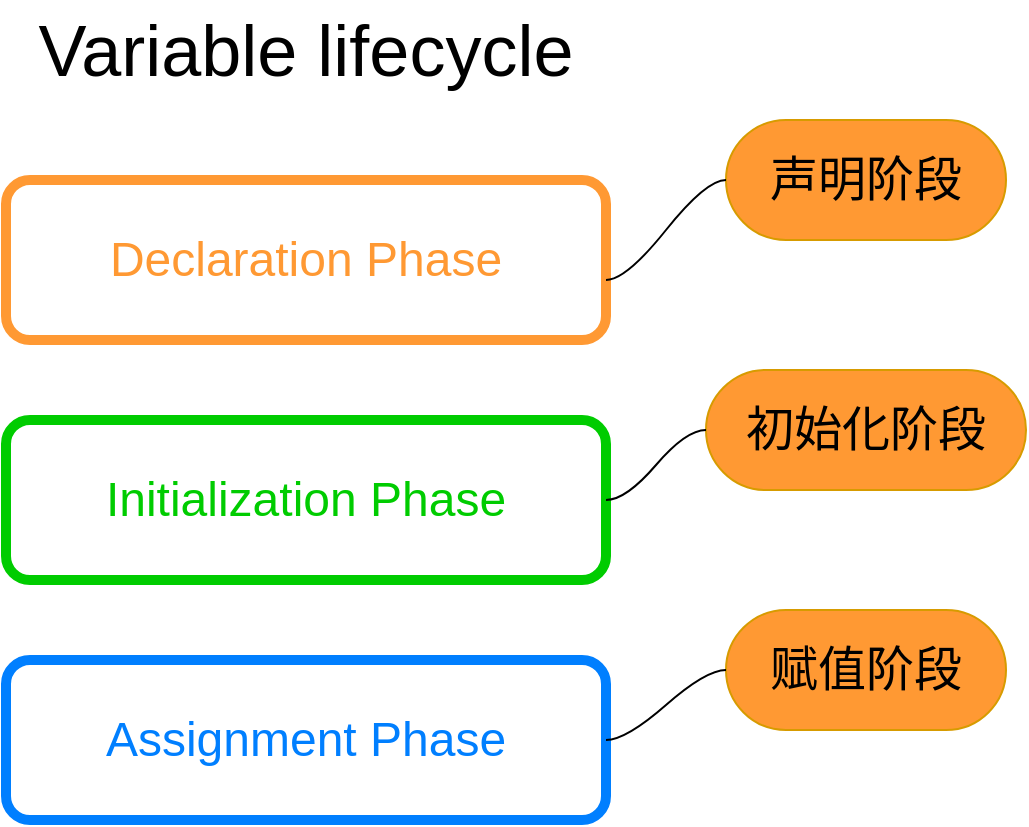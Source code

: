 <mxfile version="13.0.9" type="device" pages="5"><diagram id="nHK__6kIETEqpyNOXMgD" name="lifecycle"><mxGraphModel dx="946" dy="661" grid="1" gridSize="10" guides="1" tooltips="1" connect="1" arrows="1" fold="1" page="1" pageScale="1" pageWidth="827" pageHeight="1169" math="0" shadow="0"><root><mxCell id="0"/><mxCell id="1" parent="0"/><mxCell id="-QI71FsrUNevj5qXHAwb-1" value="&lt;font style=&quot;font-size: 24px&quot; color=&quot;#ff9933&quot;&gt;Declaration Phase&lt;/font&gt;" style="rounded=1;whiteSpace=wrap;html=1;strokeWidth=5;strokeColor=#FF9933;" parent="1" vertex="1"><mxGeometry x="230" y="190" width="300" height="80" as="geometry"/></mxCell><mxCell id="-QI71FsrUNevj5qXHAwb-3" value="&lt;font style=&quot;font-size: 36px&quot;&gt;Variable lifecycle&lt;/font&gt;" style="text;html=1;strokeColor=none;fillColor=none;align=center;verticalAlign=middle;whiteSpace=wrap;rounded=0;" parent="1" vertex="1"><mxGeometry x="230" y="100" width="300" height="50" as="geometry"/></mxCell><mxCell id="-QI71FsrUNevj5qXHAwb-4" value="&lt;font color=&quot;#00cc00&quot; style=&quot;font-size: 24px&quot;&gt;Initialization Phase&lt;/font&gt;" style="rounded=1;whiteSpace=wrap;html=1;strokeWidth=5;strokeColor=#00CC00;" parent="1" vertex="1"><mxGeometry x="230" y="310" width="300" height="80" as="geometry"/></mxCell><mxCell id="-QI71FsrUNevj5qXHAwb-5" value="&lt;font color=&quot;#007fff&quot; style=&quot;font-size: 24px&quot;&gt;Assignment Phase&lt;/font&gt;" style="rounded=1;whiteSpace=wrap;html=1;strokeWidth=5;strokeColor=#007FFF;" parent="1" vertex="1"><mxGeometry x="230" y="430" width="300" height="80" as="geometry"/></mxCell><mxCell id="-QI71FsrUNevj5qXHAwb-6" value="&lt;font style=&quot;font-size: 24px&quot;&gt;声明阶段&lt;/font&gt;" style="whiteSpace=wrap;html=1;rounded=1;arcSize=50;align=center;verticalAlign=middle;strokeWidth=1;autosize=1;spacing=4;treeFolding=1;treeMoving=1;newEdgeStyle={&quot;edgeStyle&quot;:&quot;entityRelationEdgeStyle&quot;,&quot;startArrow&quot;:&quot;none&quot;,&quot;endArrow&quot;:&quot;none&quot;,&quot;segment&quot;:10,&quot;curved&quot;:1};fillColor=#FF9933;strokeColor=#d79b00;" parent="1" vertex="1"><mxGeometry x="590" y="160" width="140" height="60" as="geometry"/></mxCell><mxCell id="-QI71FsrUNevj5qXHAwb-7" value="" style="edgeStyle=entityRelationEdgeStyle;startArrow=none;endArrow=none;segment=10;curved=1;" parent="1" target="-QI71FsrUNevj5qXHAwb-6" edge="1"><mxGeometry relative="1" as="geometry"><mxPoint x="530" y="240" as="sourcePoint"/></mxGeometry></mxCell><mxCell id="-QI71FsrUNevj5qXHAwb-8" value="&lt;font style=&quot;font-size: 24px&quot;&gt;初始化阶段&lt;/font&gt;" style="whiteSpace=wrap;html=1;rounded=1;arcSize=50;align=center;verticalAlign=middle;strokeWidth=1;autosize=1;spacing=4;treeFolding=1;treeMoving=1;newEdgeStyle={&quot;edgeStyle&quot;:&quot;entityRelationEdgeStyle&quot;,&quot;startArrow&quot;:&quot;none&quot;,&quot;endArrow&quot;:&quot;none&quot;,&quot;segment&quot;:10,&quot;curved&quot;:1};fillColor=#FF9933;strokeColor=#d79b00;" parent="1" vertex="1"><mxGeometry x="580" y="285" width="160" height="60" as="geometry"/></mxCell><mxCell id="-QI71FsrUNevj5qXHAwb-9" value="" style="edgeStyle=entityRelationEdgeStyle;startArrow=none;endArrow=none;segment=10;curved=1;" parent="1" target="-QI71FsrUNevj5qXHAwb-8" edge="1"><mxGeometry relative="1" as="geometry"><mxPoint x="530" y="350" as="sourcePoint"/></mxGeometry></mxCell><mxCell id="-QI71FsrUNevj5qXHAwb-10" value="&lt;font style=&quot;font-size: 24px&quot;&gt;赋值阶段&lt;/font&gt;" style="whiteSpace=wrap;html=1;rounded=1;arcSize=50;align=center;verticalAlign=middle;strokeWidth=1;autosize=1;spacing=4;treeFolding=1;treeMoving=1;newEdgeStyle={&quot;edgeStyle&quot;:&quot;entityRelationEdgeStyle&quot;,&quot;startArrow&quot;:&quot;none&quot;,&quot;endArrow&quot;:&quot;none&quot;,&quot;segment&quot;:10,&quot;curved&quot;:1};fillColor=#FF9933;strokeColor=#d79b00;" parent="1" vertex="1"><mxGeometry x="590" y="405" width="140" height="60" as="geometry"/></mxCell><mxCell id="-QI71FsrUNevj5qXHAwb-11" value="" style="edgeStyle=entityRelationEdgeStyle;startArrow=none;endArrow=none;segment=10;curved=1;" parent="1" target="-QI71FsrUNevj5qXHAwb-10" edge="1"><mxGeometry relative="1" as="geometry"><mxPoint x="530" y="470" as="sourcePoint"/></mxGeometry></mxCell></root></mxGraphModel></diagram><diagram id="SVnnnwx2WCVbSaRiM_x3" name="var"><mxGraphModel dx="946" dy="710" grid="1" gridSize="10" guides="1" tooltips="1" connect="1" arrows="1" fold="1" page="1" pageScale="1" pageWidth="827" pageHeight="1169" math="0" shadow="0"><root><mxCell id="EX-eznVJi6atqDzBPIXS-0"/><mxCell id="EX-eznVJi6atqDzBPIXS-1" parent="EX-eznVJi6atqDzBPIXS-0"/><mxCell id="EX-eznVJi6atqDzBPIXS-2" value="" style="rounded=1;whiteSpace=wrap;html=1;strokeWidth=5;strokeColor=#FF9933;" vertex="1" parent="EX-eznVJi6atqDzBPIXS-1"><mxGeometry x="430" y="120" width="300" height="80" as="geometry"/></mxCell><mxCell id="EX-eznVJi6atqDzBPIXS-3" value="&lt;font style=&quot;font-size: 36px&quot;&gt;&lt;font color=&quot;#99004d&quot;&gt;var&lt;/font&gt; variable lifecycle&lt;/font&gt;" style="text;html=1;strokeColor=none;fillColor=none;align=center;verticalAlign=middle;whiteSpace=wrap;rounded=0;" vertex="1" parent="EX-eznVJi6atqDzBPIXS-1"><mxGeometry x="160" y="40" width="560" height="40" as="geometry"/></mxCell><mxCell id="EX-eznVJi6atqDzBPIXS-4" value="&lt;span style=&quot;color: rgb(255 , 153 , 51) ; font-size: 24px&quot;&gt;Declaration Phase&lt;/span&gt;&lt;font color=&quot;#00cc00&quot; style=&quot;font-size: 24px&quot;&gt;&lt;br&gt;Initialization Phase&lt;/font&gt;" style="rounded=1;whiteSpace=wrap;html=1;strokeWidth=5;strokeColor=#00CC00;" vertex="1" parent="EX-eznVJi6atqDzBPIXS-1"><mxGeometry x="440" y="130" width="300" height="80" as="geometry"/></mxCell><mxCell id="EX-eznVJi6atqDzBPIXS-5" value="&lt;font color=&quot;#007fff&quot; style=&quot;font-size: 24px&quot;&gt;Assignment Phase&lt;/font&gt;" style="rounded=1;whiteSpace=wrap;html=1;strokeWidth=5;strokeColor=#007FFF;" vertex="1" parent="EX-eznVJi6atqDzBPIXS-1"><mxGeometry x="440" y="340" width="300" height="80" as="geometry"/></mxCell><mxCell id="EX-eznVJi6atqDzBPIXS-6" value="&lt;font style=&quot;font-size: 24px&quot;&gt;声明阶段&lt;/font&gt;" style="whiteSpace=wrap;html=1;rounded=1;arcSize=50;align=center;verticalAlign=middle;strokeWidth=1;autosize=1;spacing=4;treeFolding=1;treeMoving=1;newEdgeStyle={&quot;edgeStyle&quot;:&quot;entityRelationEdgeStyle&quot;,&quot;startArrow&quot;:&quot;none&quot;,&quot;endArrow&quot;:&quot;none&quot;,&quot;segment&quot;:10,&quot;curved&quot;:1};fillColor=#FF9933;strokeColor=#d79b00;" vertex="1" parent="EX-eznVJi6atqDzBPIXS-1"><mxGeometry x="820" y="90" width="140" height="60" as="geometry"/></mxCell><mxCell id="EX-eznVJi6atqDzBPIXS-7" value="" style="edgeStyle=entityRelationEdgeStyle;startArrow=none;endArrow=none;segment=10;curved=1;" edge="1" parent="EX-eznVJi6atqDzBPIXS-1" target="EX-eznVJi6atqDzBPIXS-6"><mxGeometry relative="1" as="geometry"><mxPoint x="740" y="170" as="sourcePoint"/></mxGeometry></mxCell><mxCell id="EX-eznVJi6atqDzBPIXS-8" value="&lt;font style=&quot;font-size: 24px&quot;&gt;初始化阶段&lt;/font&gt;" style="whiteSpace=wrap;html=1;rounded=1;arcSize=50;align=center;verticalAlign=middle;strokeWidth=1;autosize=1;spacing=4;treeFolding=1;treeMoving=1;newEdgeStyle={&quot;edgeStyle&quot;:&quot;entityRelationEdgeStyle&quot;,&quot;startArrow&quot;:&quot;none&quot;,&quot;endArrow&quot;:&quot;none&quot;,&quot;segment&quot;:10,&quot;curved&quot;:1};fillColor=#FF9933;strokeColor=#d79b00;" vertex="1" parent="EX-eznVJi6atqDzBPIXS-1"><mxGeometry x="800" y="180" width="160" height="60" as="geometry"/></mxCell><mxCell id="EX-eznVJi6atqDzBPIXS-9" value="" style="edgeStyle=entityRelationEdgeStyle;startArrow=none;endArrow=none;segment=10;curved=1;" edge="1" parent="EX-eznVJi6atqDzBPIXS-1" target="EX-eznVJi6atqDzBPIXS-8"><mxGeometry relative="1" as="geometry"><mxPoint x="740" y="170" as="sourcePoint"/></mxGeometry></mxCell><mxCell id="EX-eznVJi6atqDzBPIXS-10" value="&lt;font style=&quot;font-size: 24px&quot;&gt;赋值阶段&lt;/font&gt;" style="whiteSpace=wrap;html=1;rounded=1;arcSize=50;align=center;verticalAlign=middle;strokeWidth=1;autosize=1;spacing=4;treeFolding=1;treeMoving=1;newEdgeStyle={&quot;edgeStyle&quot;:&quot;entityRelationEdgeStyle&quot;,&quot;startArrow&quot;:&quot;none&quot;,&quot;endArrow&quot;:&quot;none&quot;,&quot;segment&quot;:10,&quot;curved&quot;:1};fillColor=#FF9933;strokeColor=#d79b00;" vertex="1" parent="EX-eznVJi6atqDzBPIXS-1"><mxGeometry x="820" y="395" width="140" height="60" as="geometry"/></mxCell><mxCell id="EX-eznVJi6atqDzBPIXS-11" value="" style="edgeStyle=entityRelationEdgeStyle;startArrow=none;endArrow=none;segment=10;curved=1;" edge="1" parent="EX-eznVJi6atqDzBPIXS-1" target="EX-eznVJi6atqDzBPIXS-10"><mxGeometry relative="1" as="geometry"><mxPoint x="740" y="380" as="sourcePoint"/></mxGeometry></mxCell><mxCell id="EX-eznVJi6atqDzBPIXS-12" value="" style="whiteSpace=wrap;html=1;aspect=fixed;" vertex="1" parent="EX-eznVJi6atqDzBPIXS-1"><mxGeometry x="120" y="90" width="20" height="20" as="geometry"/></mxCell><mxCell id="EX-eznVJi6atqDzBPIXS-13" value="" style="whiteSpace=wrap;html=1;aspect=fixed;" vertex="1" parent="EX-eznVJi6atqDzBPIXS-1"><mxGeometry x="720" y="90" width="20" height="20" as="geometry"/></mxCell><mxCell id="EX-eznVJi6atqDzBPIXS-15" value="" style="line;strokeWidth=2;html=1;" vertex="1" parent="EX-eznVJi6atqDzBPIXS-1"><mxGeometry x="140" y="95" width="580" height="10" as="geometry"/></mxCell><mxCell id="EX-eznVJi6atqDzBPIXS-16" value="" style="whiteSpace=wrap;html=1;aspect=fixed;" vertex="1" parent="EX-eznVJi6atqDzBPIXS-1"><mxGeometry x="120" y="220" width="20" height="20" as="geometry"/></mxCell><mxCell id="EX-eznVJi6atqDzBPIXS-17" value="" style="whiteSpace=wrap;html=1;aspect=fixed;" vertex="1" parent="EX-eznVJi6atqDzBPIXS-1"><mxGeometry x="720" y="220" width="20" height="20" as="geometry"/></mxCell><mxCell id="EX-eznVJi6atqDzBPIXS-18" value="" style="line;strokeWidth=2;html=1;" vertex="1" parent="EX-eznVJi6atqDzBPIXS-1"><mxGeometry x="140" y="225" width="580" height="10" as="geometry"/></mxCell><mxCell id="EX-eznVJi6atqDzBPIXS-19" value="" style="whiteSpace=wrap;html=1;aspect=fixed;" vertex="1" parent="EX-eznVJi6atqDzBPIXS-1"><mxGeometry x="120" y="315" width="20" height="18" as="geometry"/></mxCell><mxCell id="EX-eznVJi6atqDzBPIXS-20" value="" style="whiteSpace=wrap;html=1;aspect=fixed;" vertex="1" parent="EX-eznVJi6atqDzBPIXS-1"><mxGeometry x="720" y="315" width="20" height="18" as="geometry"/></mxCell><mxCell id="EX-eznVJi6atqDzBPIXS-21" value="" style="line;strokeWidth=2;html=1;" vertex="1" parent="EX-eznVJi6atqDzBPIXS-1"><mxGeometry x="140" y="320" width="580" height="8" as="geometry"/></mxCell><mxCell id="EX-eznVJi6atqDzBPIXS-22" value="" style="whiteSpace=wrap;html=1;aspect=fixed;" vertex="1" parent="EX-eznVJi6atqDzBPIXS-1"><mxGeometry x="120" y="440" width="20" height="20" as="geometry"/></mxCell><mxCell id="EX-eznVJi6atqDzBPIXS-23" value="" style="whiteSpace=wrap;html=1;aspect=fixed;" vertex="1" parent="EX-eznVJi6atqDzBPIXS-1"><mxGeometry x="720" y="440" width="20" height="20" as="geometry"/></mxCell><mxCell id="EX-eznVJi6atqDzBPIXS-24" value="" style="line;strokeWidth=2;html=1;" vertex="1" parent="EX-eznVJi6atqDzBPIXS-1"><mxGeometry x="140" y="445" width="580" height="10" as="geometry"/></mxCell><mxCell id="EX-eznVJi6atqDzBPIXS-25" value="" style="whiteSpace=wrap;html=1;aspect=fixed;" vertex="1" parent="EX-eznVJi6atqDzBPIXS-1"><mxGeometry x="120" y="550" width="20" height="20" as="geometry"/></mxCell><mxCell id="EX-eznVJi6atqDzBPIXS-26" value="" style="whiteSpace=wrap;html=1;aspect=fixed;" vertex="1" parent="EX-eznVJi6atqDzBPIXS-1"><mxGeometry x="720" y="550" width="20" height="20" as="geometry"/></mxCell><mxCell id="EX-eznVJi6atqDzBPIXS-27" value="" style="line;strokeWidth=2;html=1;" vertex="1" parent="EX-eznVJi6atqDzBPIXS-1"><mxGeometry x="140" y="555" width="580" height="10" as="geometry"/></mxCell><mxCell id="EX-eznVJi6atqDzBPIXS-30" value="&lt;span style=&quot;font-size: 24px&quot;&gt;&lt;font color=&quot;#ffffff&quot;&gt;Initialized State&lt;/font&gt;&lt;/span&gt;" style="shape=step;perimeter=stepPerimeter;whiteSpace=wrap;html=1;fixedSize=1;fillColor=#00CC00;strokeColor=#00CC00;" vertex="1" parent="EX-eznVJi6atqDzBPIXS-1"><mxGeometry x="450" y="250" width="260" height="50" as="geometry"/></mxCell><mxCell id="EX-eznVJi6atqDzBPIXS-31" value="&lt;span style=&quot;font-size: 24px&quot;&gt;&lt;font color=&quot;#ffffff&quot;&gt;Assigned State&lt;/font&gt;&lt;/span&gt;" style="shape=step;perimeter=stepPerimeter;whiteSpace=wrap;html=1;fixedSize=1;fillColor=#007FFF;strokeColor=#007FFF;" vertex="1" parent="EX-eznVJi6atqDzBPIXS-1"><mxGeometry x="450" y="480" width="260" height="50" as="geometry"/></mxCell><mxCell id="EX-eznVJi6atqDzBPIXS-33" value="&lt;font style=&quot;font-size: 24px&quot;&gt;赋值状态&lt;br&gt;&lt;/font&gt;" style="whiteSpace=wrap;html=1;rounded=1;arcSize=50;align=center;verticalAlign=middle;strokeWidth=1;autosize=1;spacing=4;treeFolding=1;treeMoving=1;newEdgeStyle={&quot;edgeStyle&quot;:&quot;entityRelationEdgeStyle&quot;,&quot;startArrow&quot;:&quot;none&quot;,&quot;endArrow&quot;:&quot;none&quot;,&quot;segment&quot;:10,&quot;curved&quot;:1};fillColor=#dae8fc;strokeColor=#6c8ebf;" vertex="1" parent="EX-eznVJi6atqDzBPIXS-1"><mxGeometry x="820" y="540" width="140" height="60" as="geometry"/></mxCell><mxCell id="EX-eznVJi6atqDzBPIXS-34" value="" style="edgeStyle=entityRelationEdgeStyle;startArrow=none;endArrow=none;segment=10;curved=1;exitX=1;exitY=0.5;exitDx=0;exitDy=0;" edge="1" parent="EX-eznVJi6atqDzBPIXS-1" target="EX-eznVJi6atqDzBPIXS-33" source="EX-eznVJi6atqDzBPIXS-31"><mxGeometry relative="1" as="geometry"><mxPoint x="710" y="510" as="sourcePoint"/></mxGeometry></mxCell><mxCell id="EX-eznVJi6atqDzBPIXS-35" value="&lt;font style=&quot;font-size: 24px&quot;&gt;初始化状态&lt;/font&gt;" style="whiteSpace=wrap;html=1;rounded=1;arcSize=50;align=center;verticalAlign=middle;strokeWidth=1;autosize=1;spacing=4;treeFolding=1;treeMoving=1;newEdgeStyle={&quot;edgeStyle&quot;:&quot;entityRelationEdgeStyle&quot;,&quot;startArrow&quot;:&quot;none&quot;,&quot;endArrow&quot;:&quot;none&quot;,&quot;segment&quot;:10,&quot;curved&quot;:1};fillColor=#dae8fc;strokeColor=#6c8ebf;" vertex="1" parent="EX-eznVJi6atqDzBPIXS-1"><mxGeometry x="810" y="310" width="160" height="60" as="geometry"/></mxCell><mxCell id="EX-eznVJi6atqDzBPIXS-36" value="" style="edgeStyle=entityRelationEdgeStyle;startArrow=none;endArrow=none;segment=10;curved=1;exitX=1;exitY=0.5;exitDx=0;exitDy=0;" edge="1" parent="EX-eznVJi6atqDzBPIXS-1" target="EX-eznVJi6atqDzBPIXS-35" source="EX-eznVJi6atqDzBPIXS-30"><mxGeometry relative="1" as="geometry"><mxPoint x="720" y="270" as="sourcePoint"/></mxGeometry></mxCell><mxCell id="EX-eznVJi6atqDzBPIXS-37" value="&lt;font style=&quot;font-size: 16px&quot;&gt;variable === &lt;font color=&quot;#cc6600&quot;&gt;undefined&lt;/font&gt;&lt;/font&gt;" style="text;html=1;strokeColor=none;fillColor=none;align=left;verticalAlign=middle;whiteSpace=wrap;rounded=0;" vertex="1" parent="EX-eznVJi6atqDzBPIXS-1"><mxGeometry x="140" y="257.5" width="180" height="35" as="geometry"/></mxCell><mxCell id="EX-eznVJi6atqDzBPIXS-38" value="&lt;font style=&quot;font-size: 16px&quot;&gt;variable = &lt;font color=&quot;#007fff&quot;&gt;value&lt;/font&gt;&lt;/font&gt;" style="text;html=1;strokeColor=none;fillColor=none;align=left;verticalAlign=middle;whiteSpace=wrap;rounded=0;" vertex="1" parent="EX-eznVJi6atqDzBPIXS-1"><mxGeometry x="140" y="362.5" width="180" height="35" as="geometry"/></mxCell><mxCell id="EX-eznVJi6atqDzBPIXS-39" value="&lt;font style=&quot;font-size: 16px&quot;&gt;variable === &lt;font color=&quot;#007fff&quot;&gt;value&lt;/font&gt;&lt;/font&gt;" style="text;html=1;strokeColor=none;fillColor=none;align=left;verticalAlign=middle;whiteSpace=wrap;rounded=0;" vertex="1" parent="EX-eznVJi6atqDzBPIXS-1"><mxGeometry x="140" y="487.5" width="180" height="35" as="geometry"/></mxCell><mxCell id="Z6fioATjrN_odl1HSLe3-0" value="&lt;font style=&quot;font-size: 16px&quot;&gt;&lt;font color=&quot;#99004d&quot;&gt;var&lt;/font&gt; variable&lt;/font&gt;" style="text;html=1;strokeColor=none;fillColor=none;align=left;verticalAlign=middle;whiteSpace=wrap;rounded=0;" vertex="1" parent="EX-eznVJi6atqDzBPIXS-1"><mxGeometry x="130" y="145" width="180" height="35" as="geometry"/></mxCell></root></mxGraphModel></diagram><diagram name="let" id="SP5pJdHXGb7BEKQjMaTm"><mxGraphModel dx="946" dy="710" grid="1" gridSize="10" guides="1" tooltips="1" connect="1" arrows="1" fold="1" page="1" pageScale="1" pageWidth="827" pageHeight="1169" math="0" shadow="0"><root><mxCell id="lSCIW_yBGoPHdRjJXXSN-0"/><mxCell id="lSCIW_yBGoPHdRjJXXSN-1" parent="lSCIW_yBGoPHdRjJXXSN-0"/><mxCell id="lSCIW_yBGoPHdRjJXXSN-2" value="&lt;span style=&quot;color: rgb(255 , 153 , 51) ; font-size: 24px&quot;&gt;Declaration Phase&lt;/span&gt;" style="rounded=1;whiteSpace=wrap;html=1;strokeWidth=5;strokeColor=#FF9933;" vertex="1" parent="lSCIW_yBGoPHdRjJXXSN-1"><mxGeometry x="430" y="120" width="300" height="80" as="geometry"/></mxCell><mxCell id="lSCIW_yBGoPHdRjJXXSN-3" value="&lt;font style=&quot;font-size: 36px&quot;&gt;&lt;font color=&quot;#99004d&quot;&gt;let&lt;/font&gt;&amp;nbsp;variable lifecycle&lt;/font&gt;" style="text;html=1;strokeColor=none;fillColor=none;align=center;verticalAlign=middle;whiteSpace=wrap;rounded=0;" vertex="1" parent="lSCIW_yBGoPHdRjJXXSN-1"><mxGeometry x="160" y="40" width="560" height="40" as="geometry"/></mxCell><mxCell id="lSCIW_yBGoPHdRjJXXSN-4" value="&lt;font color=&quot;#00cc00&quot; style=&quot;font-size: 24px&quot;&gt;Initialization Phase&lt;/font&gt;" style="rounded=1;whiteSpace=wrap;html=1;strokeWidth=5;strokeColor=#00CC00;" vertex="1" parent="lSCIW_yBGoPHdRjJXXSN-1"><mxGeometry x="430" y="357" width="300" height="80" as="geometry"/></mxCell><mxCell id="lSCIW_yBGoPHdRjJXXSN-5" value="&lt;font color=&quot;#007fff&quot; style=&quot;font-size: 24px&quot;&gt;Assignment Phase&lt;/font&gt;" style="rounded=1;whiteSpace=wrap;html=1;strokeWidth=5;strokeColor=#007FFF;" vertex="1" parent="lSCIW_yBGoPHdRjJXXSN-1"><mxGeometry x="440" y="567" width="300" height="80" as="geometry"/></mxCell><mxCell id="lSCIW_yBGoPHdRjJXXSN-6" value="&lt;font style=&quot;font-size: 24px&quot;&gt;声明阶段&lt;/font&gt;" style="whiteSpace=wrap;html=1;rounded=1;arcSize=50;align=center;verticalAlign=middle;strokeWidth=1;autosize=1;spacing=4;treeFolding=1;treeMoving=1;newEdgeStyle={&quot;edgeStyle&quot;:&quot;entityRelationEdgeStyle&quot;,&quot;startArrow&quot;:&quot;none&quot;,&quot;endArrow&quot;:&quot;none&quot;,&quot;segment&quot;:10,&quot;curved&quot;:1};fillColor=#FF9933;strokeColor=#d79b00;" vertex="1" parent="lSCIW_yBGoPHdRjJXXSN-1"><mxGeometry x="820" y="90" width="140" height="60" as="geometry"/></mxCell><mxCell id="lSCIW_yBGoPHdRjJXXSN-7" value="" style="edgeStyle=entityRelationEdgeStyle;startArrow=none;endArrow=none;segment=10;curved=1;exitX=1;exitY=0.5;exitDx=0;exitDy=0;" edge="1" parent="lSCIW_yBGoPHdRjJXXSN-1" target="lSCIW_yBGoPHdRjJXXSN-6" source="lSCIW_yBGoPHdRjJXXSN-2"><mxGeometry relative="1" as="geometry"><mxPoint x="740" y="160" as="sourcePoint"/></mxGeometry></mxCell><mxCell id="lSCIW_yBGoPHdRjJXXSN-8" value="&lt;font style=&quot;font-size: 24px&quot;&gt;初始化阶段&lt;/font&gt;" style="whiteSpace=wrap;html=1;rounded=1;arcSize=50;align=center;verticalAlign=middle;strokeWidth=1;autosize=1;spacing=4;treeFolding=1;treeMoving=1;newEdgeStyle={&quot;edgeStyle&quot;:&quot;entityRelationEdgeStyle&quot;,&quot;startArrow&quot;:&quot;none&quot;,&quot;endArrow&quot;:&quot;none&quot;,&quot;segment&quot;:10,&quot;curved&quot;:1};fillColor=#FF9933;strokeColor=#d79b00;" vertex="1" parent="lSCIW_yBGoPHdRjJXXSN-1"><mxGeometry x="820" y="392" width="160" height="60" as="geometry"/></mxCell><mxCell id="lSCIW_yBGoPHdRjJXXSN-9" value="" style="edgeStyle=entityRelationEdgeStyle;startArrow=none;endArrow=none;segment=10;curved=1;exitX=1;exitY=0.5;exitDx=0;exitDy=0;" edge="1" parent="lSCIW_yBGoPHdRjJXXSN-1" target="lSCIW_yBGoPHdRjJXXSN-8" source="lSCIW_yBGoPHdRjJXXSN-4"><mxGeometry relative="1" as="geometry"><mxPoint x="740" y="397" as="sourcePoint"/></mxGeometry></mxCell><mxCell id="lSCIW_yBGoPHdRjJXXSN-10" value="&lt;font style=&quot;font-size: 24px&quot;&gt;赋值阶段&lt;/font&gt;" style="whiteSpace=wrap;html=1;rounded=1;arcSize=50;align=center;verticalAlign=middle;strokeWidth=1;autosize=1;spacing=4;treeFolding=1;treeMoving=1;newEdgeStyle={&quot;edgeStyle&quot;:&quot;entityRelationEdgeStyle&quot;,&quot;startArrow&quot;:&quot;none&quot;,&quot;endArrow&quot;:&quot;none&quot;,&quot;segment&quot;:10,&quot;curved&quot;:1};fillColor=#FF9933;strokeColor=#d79b00;" vertex="1" parent="lSCIW_yBGoPHdRjJXXSN-1"><mxGeometry x="820" y="630" width="140" height="60" as="geometry"/></mxCell><mxCell id="lSCIW_yBGoPHdRjJXXSN-11" value="" style="edgeStyle=entityRelationEdgeStyle;startArrow=none;endArrow=none;segment=10;curved=1;" edge="1" parent="lSCIW_yBGoPHdRjJXXSN-1" target="lSCIW_yBGoPHdRjJXXSN-10"><mxGeometry relative="1" as="geometry"><mxPoint x="740" y="607" as="sourcePoint"/></mxGeometry></mxCell><mxCell id="lSCIW_yBGoPHdRjJXXSN-12" value="" style="whiteSpace=wrap;html=1;aspect=fixed;" vertex="1" parent="lSCIW_yBGoPHdRjJXXSN-1"><mxGeometry x="120" y="90" width="20" height="20" as="geometry"/></mxCell><mxCell id="lSCIW_yBGoPHdRjJXXSN-13" value="" style="whiteSpace=wrap;html=1;aspect=fixed;" vertex="1" parent="lSCIW_yBGoPHdRjJXXSN-1"><mxGeometry x="720" y="90" width="20" height="20" as="geometry"/></mxCell><mxCell id="lSCIW_yBGoPHdRjJXXSN-14" value="" style="line;strokeWidth=2;html=1;" vertex="1" parent="lSCIW_yBGoPHdRjJXXSN-1"><mxGeometry x="140" y="95" width="580" height="10" as="geometry"/></mxCell><mxCell id="lSCIW_yBGoPHdRjJXXSN-15" value="" style="whiteSpace=wrap;html=1;aspect=fixed;" vertex="1" parent="lSCIW_yBGoPHdRjJXXSN-1"><mxGeometry x="120" y="447" width="20" height="20" as="geometry"/></mxCell><mxCell id="lSCIW_yBGoPHdRjJXXSN-16" value="" style="whiteSpace=wrap;html=1;aspect=fixed;" vertex="1" parent="lSCIW_yBGoPHdRjJXXSN-1"><mxGeometry x="720" y="447" width="20" height="20" as="geometry"/></mxCell><mxCell id="lSCIW_yBGoPHdRjJXXSN-17" value="" style="line;strokeWidth=2;html=1;" vertex="1" parent="lSCIW_yBGoPHdRjJXXSN-1"><mxGeometry x="140" y="452" width="580" height="10" as="geometry"/></mxCell><mxCell id="lSCIW_yBGoPHdRjJXXSN-18" value="" style="whiteSpace=wrap;html=1;aspect=fixed;" vertex="1" parent="lSCIW_yBGoPHdRjJXXSN-1"><mxGeometry x="120" y="542" width="20" height="18" as="geometry"/></mxCell><mxCell id="lSCIW_yBGoPHdRjJXXSN-19" value="" style="whiteSpace=wrap;html=1;aspect=fixed;" vertex="1" parent="lSCIW_yBGoPHdRjJXXSN-1"><mxGeometry x="720" y="542" width="20" height="18" as="geometry"/></mxCell><mxCell id="lSCIW_yBGoPHdRjJXXSN-20" value="" style="line;strokeWidth=2;html=1;" vertex="1" parent="lSCIW_yBGoPHdRjJXXSN-1"><mxGeometry x="140" y="547" width="580" height="8" as="geometry"/></mxCell><mxCell id="lSCIW_yBGoPHdRjJXXSN-21" value="" style="whiteSpace=wrap;html=1;aspect=fixed;" vertex="1" parent="lSCIW_yBGoPHdRjJXXSN-1"><mxGeometry x="120" y="667" width="20" height="20" as="geometry"/></mxCell><mxCell id="lSCIW_yBGoPHdRjJXXSN-22" value="" style="whiteSpace=wrap;html=1;aspect=fixed;" vertex="1" parent="lSCIW_yBGoPHdRjJXXSN-1"><mxGeometry x="720" y="667" width="20" height="20" as="geometry"/></mxCell><mxCell id="lSCIW_yBGoPHdRjJXXSN-23" value="" style="line;strokeWidth=2;html=1;" vertex="1" parent="lSCIW_yBGoPHdRjJXXSN-1"><mxGeometry x="140" y="672" width="580" height="10" as="geometry"/></mxCell><mxCell id="lSCIW_yBGoPHdRjJXXSN-24" value="" style="whiteSpace=wrap;html=1;aspect=fixed;" vertex="1" parent="lSCIW_yBGoPHdRjJXXSN-1"><mxGeometry x="120" y="777" width="20" height="20" as="geometry"/></mxCell><mxCell id="lSCIW_yBGoPHdRjJXXSN-25" value="" style="whiteSpace=wrap;html=1;aspect=fixed;" vertex="1" parent="lSCIW_yBGoPHdRjJXXSN-1"><mxGeometry x="720" y="777" width="20" height="20" as="geometry"/></mxCell><mxCell id="lSCIW_yBGoPHdRjJXXSN-26" value="" style="line;strokeWidth=2;html=1;" vertex="1" parent="lSCIW_yBGoPHdRjJXXSN-1"><mxGeometry x="140" y="782" width="580" height="10" as="geometry"/></mxCell><mxCell id="lSCIW_yBGoPHdRjJXXSN-27" value="&lt;span style=&quot;font-size: 24px&quot;&gt;&lt;font color=&quot;#ffffff&quot;&gt;Initialized State&lt;/font&gt;&lt;/span&gt;" style="shape=step;perimeter=stepPerimeter;whiteSpace=wrap;html=1;fixedSize=1;fillColor=#00CC00;strokeColor=#00CC00;" vertex="1" parent="lSCIW_yBGoPHdRjJXXSN-1"><mxGeometry x="450" y="477" width="260" height="50" as="geometry"/></mxCell><mxCell id="lSCIW_yBGoPHdRjJXXSN-28" value="&lt;span style=&quot;font-size: 24px&quot;&gt;&lt;font color=&quot;#ffffff&quot;&gt;Assigned State&lt;/font&gt;&lt;/span&gt;" style="shape=step;perimeter=stepPerimeter;whiteSpace=wrap;html=1;fixedSize=1;fillColor=#007FFF;strokeColor=#007FFF;" vertex="1" parent="lSCIW_yBGoPHdRjJXXSN-1"><mxGeometry x="450" y="707" width="260" height="50" as="geometry"/></mxCell><mxCell id="lSCIW_yBGoPHdRjJXXSN-29" value="&lt;font style=&quot;font-size: 24px&quot;&gt;赋值状态&lt;/font&gt;" style="whiteSpace=wrap;html=1;rounded=1;arcSize=50;align=center;verticalAlign=middle;strokeWidth=1;autosize=1;spacing=4;treeFolding=1;treeMoving=1;newEdgeStyle={&quot;edgeStyle&quot;:&quot;entityRelationEdgeStyle&quot;,&quot;startArrow&quot;:&quot;none&quot;,&quot;endArrow&quot;:&quot;none&quot;,&quot;segment&quot;:10,&quot;curved&quot;:1};fillColor=#dae8fc;strokeColor=#6c8ebf;" vertex="1" parent="lSCIW_yBGoPHdRjJXXSN-1"><mxGeometry x="820" y="767" width="140" height="60" as="geometry"/></mxCell><mxCell id="lSCIW_yBGoPHdRjJXXSN-30" value="" style="edgeStyle=entityRelationEdgeStyle;startArrow=none;endArrow=none;segment=10;curved=1;exitX=1;exitY=0.5;exitDx=0;exitDy=0;" edge="1" parent="lSCIW_yBGoPHdRjJXXSN-1" source="lSCIW_yBGoPHdRjJXXSN-28" target="lSCIW_yBGoPHdRjJXXSN-29"><mxGeometry relative="1" as="geometry"><mxPoint x="710" y="737" as="sourcePoint"/></mxGeometry></mxCell><mxCell id="lSCIW_yBGoPHdRjJXXSN-31" value="&lt;font style=&quot;font-size: 24px&quot;&gt;初始化状态&lt;/font&gt;" style="whiteSpace=wrap;html=1;rounded=1;arcSize=50;align=center;verticalAlign=middle;strokeWidth=1;autosize=1;spacing=4;treeFolding=1;treeMoving=1;newEdgeStyle={&quot;edgeStyle&quot;:&quot;entityRelationEdgeStyle&quot;,&quot;startArrow&quot;:&quot;none&quot;,&quot;endArrow&quot;:&quot;none&quot;,&quot;segment&quot;:10,&quot;curved&quot;:1};fillColor=#dae8fc;strokeColor=#6c8ebf;" vertex="1" parent="lSCIW_yBGoPHdRjJXXSN-1"><mxGeometry x="820" y="529.5" width="160" height="60" as="geometry"/></mxCell><mxCell id="lSCIW_yBGoPHdRjJXXSN-32" value="" style="edgeStyle=entityRelationEdgeStyle;startArrow=none;endArrow=none;segment=10;curved=1;exitX=1;exitY=0.5;exitDx=0;exitDy=0;" edge="1" parent="lSCIW_yBGoPHdRjJXXSN-1" source="lSCIW_yBGoPHdRjJXXSN-27" target="lSCIW_yBGoPHdRjJXXSN-31"><mxGeometry relative="1" as="geometry"><mxPoint x="720" y="497" as="sourcePoint"/></mxGeometry></mxCell><mxCell id="lSCIW_yBGoPHdRjJXXSN-33" value="&lt;font style=&quot;font-size: 16px&quot;&gt;variable === &lt;font color=&quot;#cc6600&quot;&gt;undefined&lt;/font&gt;&lt;/font&gt;" style="text;html=1;strokeColor=none;fillColor=none;align=left;verticalAlign=middle;whiteSpace=wrap;rounded=0;" vertex="1" parent="lSCIW_yBGoPHdRjJXXSN-1"><mxGeometry x="140" y="484.5" width="180" height="35" as="geometry"/></mxCell><mxCell id="lSCIW_yBGoPHdRjJXXSN-34" value="&lt;font style=&quot;font-size: 16px&quot;&gt;variable = &lt;font color=&quot;#007fff&quot;&gt;value&lt;/font&gt;&lt;/font&gt;" style="text;html=1;strokeColor=none;fillColor=none;align=left;verticalAlign=middle;whiteSpace=wrap;rounded=0;" vertex="1" parent="lSCIW_yBGoPHdRjJXXSN-1"><mxGeometry x="140" y="589.5" width="180" height="35" as="geometry"/></mxCell><mxCell id="lSCIW_yBGoPHdRjJXXSN-35" value="&lt;font style=&quot;font-size: 16px&quot;&gt;variable === &lt;font color=&quot;#007fff&quot;&gt;value&lt;/font&gt;&lt;/font&gt;" style="text;html=1;strokeColor=none;fillColor=none;align=left;verticalAlign=middle;whiteSpace=wrap;rounded=0;" vertex="1" parent="lSCIW_yBGoPHdRjJXXSN-1"><mxGeometry x="140" y="714.5" width="180" height="35" as="geometry"/></mxCell><mxCell id="2JzuwL26wPIxi3_gTBJa-0" value="" style="whiteSpace=wrap;html=1;aspect=fixed;" vertex="1" parent="lSCIW_yBGoPHdRjJXXSN-1"><mxGeometry x="120" y="210" width="20" height="20" as="geometry"/></mxCell><mxCell id="2JzuwL26wPIxi3_gTBJa-1" value="" style="whiteSpace=wrap;html=1;aspect=fixed;" vertex="1" parent="lSCIW_yBGoPHdRjJXXSN-1"><mxGeometry x="720" y="210" width="20" height="20" as="geometry"/></mxCell><mxCell id="2JzuwL26wPIxi3_gTBJa-2" value="" style="line;strokeWidth=2;html=1;" vertex="1" parent="lSCIW_yBGoPHdRjJXXSN-1"><mxGeometry x="140" y="215" width="580" height="10" as="geometry"/></mxCell><mxCell id="2JzuwL26wPIxi3_gTBJa-5" value="&lt;span style=&quot;font-size: 24px&quot;&gt;&lt;font color=&quot;#ffffff&quot;&gt;Uninitialized State&lt;/font&gt;&lt;/span&gt;" style="shape=step;perimeter=stepPerimeter;whiteSpace=wrap;html=1;fixedSize=1;fillColor=#666666;strokeColor=#666666;fontColor=#333333;" vertex="1" parent="lSCIW_yBGoPHdRjJXXSN-1"><mxGeometry x="450" y="250" width="260" height="50" as="geometry"/></mxCell><mxCell id="2JzuwL26wPIxi3_gTBJa-6" value="&lt;font style=&quot;font-size: 16px&quot;&gt;&lt;font color=&quot;#99004d&quot;&gt;let&lt;/font&gt; variable&lt;/font&gt;" style="text;html=1;strokeColor=none;fillColor=none;align=left;verticalAlign=middle;whiteSpace=wrap;rounded=0;" vertex="1" parent="lSCIW_yBGoPHdRjJXXSN-1"><mxGeometry x="140" y="379.5" width="180" height="35" as="geometry"/></mxCell><mxCell id="2JzuwL26wPIxi3_gTBJa-7" value="" style="whiteSpace=wrap;html=1;aspect=fixed;" vertex="1" parent="lSCIW_yBGoPHdRjJXXSN-1"><mxGeometry x="120" y="320" width="20" height="20" as="geometry"/></mxCell><mxCell id="2JzuwL26wPIxi3_gTBJa-8" value="" style="whiteSpace=wrap;html=1;aspect=fixed;" vertex="1" parent="lSCIW_yBGoPHdRjJXXSN-1"><mxGeometry x="720" y="320" width="20" height="20" as="geometry"/></mxCell><mxCell id="2JzuwL26wPIxi3_gTBJa-9" value="" style="line;strokeWidth=2;html=1;" vertex="1" parent="lSCIW_yBGoPHdRjJXXSN-1"><mxGeometry x="140" y="325" width="580" height="10" as="geometry"/></mxCell><mxCell id="_nBMVDschzqsSSu6ZyoU-1" value="&lt;font style=&quot;font-size: 24px&quot; color=&quot;#ffffff&quot;&gt;暂存死区&lt;br&gt;&lt;/font&gt;&lt;font color=&quot;#ffffff&quot;&gt;&lt;font style=&quot;font-size: 17px&quot;&gt;Temporal dead zone&lt;/font&gt;&lt;br&gt;&lt;/font&gt;" style="whiteSpace=wrap;html=1;rounded=1;arcSize=50;align=center;verticalAlign=middle;strokeWidth=1;autosize=1;spacing=4;treeFolding=1;treeMoving=1;newEdgeStyle={&quot;edgeStyle&quot;:&quot;entityRelationEdgeStyle&quot;,&quot;startArrow&quot;:&quot;none&quot;,&quot;endArrow&quot;:&quot;none&quot;,&quot;segment&quot;:10,&quot;curved&quot;:1};fillColor=#666;strokeColor=#666666;fontColor=#333333;" vertex="1" parent="lSCIW_yBGoPHdRjJXXSN-1"><mxGeometry x="812" y="280" width="190" height="50" as="geometry"/></mxCell><mxCell id="_nBMVDschzqsSSu6ZyoU-2" value="" style="edgeStyle=entityRelationEdgeStyle;startArrow=none;endArrow=none;segment=10;curved=1;exitX=1;exitY=0.5;exitDx=0;exitDy=0;" edge="1" parent="lSCIW_yBGoPHdRjJXXSN-1" target="_nBMVDschzqsSSu6ZyoU-1" source="2JzuwL26wPIxi3_gTBJa-5"><mxGeometry relative="1" as="geometry"><mxPoint x="720" y="242.5" as="sourcePoint"/></mxGeometry></mxCell><mxCell id="w1TBNAlAoiUwqYrfCkKn-1" value="&lt;span style=&quot;font-size: 16px&quot;&gt;Assessing &lt;font color=&quot;#007fff&quot;&gt;variable&lt;/font&gt;&lt;br&gt;throws&lt;font color=&quot;#99004d&quot;&gt; &lt;/font&gt;&lt;font color=&quot;#ff0000&quot;&gt;ReferenceError&lt;/font&gt;&lt;/span&gt;" style="text;html=1;strokeColor=none;fillColor=none;align=left;verticalAlign=middle;whiteSpace=wrap;rounded=0;" vertex="1" parent="lSCIW_yBGoPHdRjJXXSN-1"><mxGeometry x="140" y="257.5" width="180" height="35" as="geometry"/></mxCell></root></mxGraphModel></diagram><diagram name="const" id="Z1AcZppfM7Q_L9s97yN0"><mxGraphModel dx="946" dy="710" grid="1" gridSize="10" guides="1" tooltips="1" connect="1" arrows="1" fold="1" page="1" pageScale="1" pageWidth="827" pageHeight="1169" math="0" shadow="0"><root><mxCell id="3aQnnWIQbRXol-o9GmLg-0"/><mxCell id="3aQnnWIQbRXol-o9GmLg-1" parent="3aQnnWIQbRXol-o9GmLg-0"/><mxCell id="3aQnnWIQbRXol-o9GmLg-2" value="" style="rounded=1;whiteSpace=wrap;html=1;strokeWidth=5;strokeColor=#FF9933;" vertex="1" parent="3aQnnWIQbRXol-o9GmLg-1"><mxGeometry x="430" y="120" width="300" height="80" as="geometry"/></mxCell><mxCell id="3aQnnWIQbRXol-o9GmLg-3" value="&lt;font style=&quot;font-size: 36px&quot;&gt;&lt;font color=&quot;#99004d&quot;&gt;const&lt;/font&gt;&amp;nbsp;variable lifecycle&lt;/font&gt;" style="text;html=1;strokeColor=none;fillColor=none;align=center;verticalAlign=middle;whiteSpace=wrap;rounded=0;" vertex="1" parent="3aQnnWIQbRXol-o9GmLg-1"><mxGeometry x="160" y="40" width="560" height="40" as="geometry"/></mxCell><mxCell id="3aQnnWIQbRXol-o9GmLg-4" value="" style="rounded=1;whiteSpace=wrap;html=1;strokeWidth=5;strokeColor=#00CC00;" vertex="1" parent="3aQnnWIQbRXol-o9GmLg-1"><mxGeometry x="440" y="130" width="300" height="80" as="geometry"/></mxCell><mxCell id="3aQnnWIQbRXol-o9GmLg-5" value="&lt;font style=&quot;font-size: 22px&quot;&gt;&lt;span style=&quot;color: rgb(255 , 153 , 51)&quot;&gt;Declaration Phase&lt;/span&gt;&lt;font color=&quot;#00cc00&quot; style=&quot;font-size: 22px&quot;&gt;&lt;br&gt;Initialization Phase&lt;/font&gt;&lt;font color=&quot;#007fff&quot; style=&quot;font-size: 22px&quot;&gt;&lt;br&gt;Assignment Phase&lt;/font&gt;&lt;/font&gt;" style="rounded=1;whiteSpace=wrap;html=1;strokeWidth=5;strokeColor=#007FFF;" vertex="1" parent="3aQnnWIQbRXol-o9GmLg-1"><mxGeometry x="450" y="140" width="300" height="80" as="geometry"/></mxCell><mxCell id="3aQnnWIQbRXol-o9GmLg-6" value="&lt;font style=&quot;font-size: 24px&quot;&gt;声明阶段&lt;/font&gt;" style="whiteSpace=wrap;html=1;rounded=1;arcSize=50;align=center;verticalAlign=middle;strokeWidth=1;autosize=1;spacing=4;treeFolding=1;treeMoving=1;newEdgeStyle={&quot;edgeStyle&quot;:&quot;entityRelationEdgeStyle&quot;,&quot;startArrow&quot;:&quot;none&quot;,&quot;endArrow&quot;:&quot;none&quot;,&quot;segment&quot;:10,&quot;curved&quot;:1};fillColor=#FF9933;strokeColor=#d79b00;" vertex="1" parent="3aQnnWIQbRXol-o9GmLg-1"><mxGeometry x="820" y="90" width="140" height="60" as="geometry"/></mxCell><mxCell id="3aQnnWIQbRXol-o9GmLg-7" value="" style="edgeStyle=entityRelationEdgeStyle;startArrow=none;endArrow=none;segment=10;curved=1;exitX=1;exitY=0.5;exitDx=0;exitDy=0;" edge="1" parent="3aQnnWIQbRXol-o9GmLg-1" source="3aQnnWIQbRXol-o9GmLg-5" target="3aQnnWIQbRXol-o9GmLg-6"><mxGeometry relative="1" as="geometry"><mxPoint x="740" y="170" as="sourcePoint"/></mxGeometry></mxCell><mxCell id="3aQnnWIQbRXol-o9GmLg-8" value="&lt;font style=&quot;font-size: 24px&quot;&gt;初始化阶段&lt;/font&gt;" style="whiteSpace=wrap;html=1;rounded=1;arcSize=50;align=center;verticalAlign=middle;strokeWidth=1;autosize=1;spacing=4;treeFolding=1;treeMoving=1;newEdgeStyle={&quot;edgeStyle&quot;:&quot;entityRelationEdgeStyle&quot;,&quot;startArrow&quot;:&quot;none&quot;,&quot;endArrow&quot;:&quot;none&quot;,&quot;segment&quot;:10,&quot;curved&quot;:1};fillColor=#FF9933;strokeColor=#d79b00;" vertex="1" parent="3aQnnWIQbRXol-o9GmLg-1"><mxGeometry x="800" y="180" width="160" height="60" as="geometry"/></mxCell><mxCell id="3aQnnWIQbRXol-o9GmLg-9" value="" style="edgeStyle=entityRelationEdgeStyle;startArrow=none;endArrow=none;segment=10;curved=1;exitX=1;exitY=0.5;exitDx=0;exitDy=0;" edge="1" parent="3aQnnWIQbRXol-o9GmLg-1" source="3aQnnWIQbRXol-o9GmLg-5" target="3aQnnWIQbRXol-o9GmLg-8"><mxGeometry relative="1" as="geometry"><mxPoint x="740" y="170" as="sourcePoint"/></mxGeometry></mxCell><mxCell id="3aQnnWIQbRXol-o9GmLg-10" value="&lt;font style=&quot;font-size: 24px&quot;&gt;赋值阶段&lt;/font&gt;" style="whiteSpace=wrap;html=1;rounded=1;arcSize=50;align=center;verticalAlign=middle;strokeWidth=1;autosize=1;spacing=4;treeFolding=1;treeMoving=1;newEdgeStyle={&quot;edgeStyle&quot;:&quot;entityRelationEdgeStyle&quot;,&quot;startArrow&quot;:&quot;none&quot;,&quot;endArrow&quot;:&quot;none&quot;,&quot;segment&quot;:10,&quot;curved&quot;:1};fillColor=#FF9933;strokeColor=#d79b00;" vertex="1" parent="3aQnnWIQbRXol-o9GmLg-1"><mxGeometry x="810" y="270" width="140" height="60" as="geometry"/></mxCell><mxCell id="3aQnnWIQbRXol-o9GmLg-11" value="" style="edgeStyle=entityRelationEdgeStyle;startArrow=none;endArrow=none;segment=10;curved=1;" edge="1" parent="3aQnnWIQbRXol-o9GmLg-1" target="3aQnnWIQbRXol-o9GmLg-10"><mxGeometry relative="1" as="geometry"><mxPoint x="750" y="180" as="sourcePoint"/></mxGeometry></mxCell><mxCell id="3aQnnWIQbRXol-o9GmLg-12" value="" style="whiteSpace=wrap;html=1;aspect=fixed;" vertex="1" parent="3aQnnWIQbRXol-o9GmLg-1"><mxGeometry x="120" y="90" width="20" height="20" as="geometry"/></mxCell><mxCell id="3aQnnWIQbRXol-o9GmLg-13" value="" style="whiteSpace=wrap;html=1;aspect=fixed;" vertex="1" parent="3aQnnWIQbRXol-o9GmLg-1"><mxGeometry x="720" y="90" width="20" height="20" as="geometry"/></mxCell><mxCell id="3aQnnWIQbRXol-o9GmLg-14" value="" style="line;strokeWidth=2;html=1;" vertex="1" parent="3aQnnWIQbRXol-o9GmLg-1"><mxGeometry x="140" y="95" width="580" height="10" as="geometry"/></mxCell><mxCell id="3aQnnWIQbRXol-o9GmLg-15" value="" style="whiteSpace=wrap;html=1;aspect=fixed;" vertex="1" parent="3aQnnWIQbRXol-o9GmLg-1"><mxGeometry x="120" y="240" width="20" height="20" as="geometry"/></mxCell><mxCell id="3aQnnWIQbRXol-o9GmLg-16" value="" style="whiteSpace=wrap;html=1;aspect=fixed;" vertex="1" parent="3aQnnWIQbRXol-o9GmLg-1"><mxGeometry x="720" y="240" width="20" height="20" as="geometry"/></mxCell><mxCell id="3aQnnWIQbRXol-o9GmLg-17" value="" style="line;strokeWidth=2;html=1;" vertex="1" parent="3aQnnWIQbRXol-o9GmLg-1"><mxGeometry x="140" y="245" width="580" height="10" as="geometry"/></mxCell><mxCell id="3aQnnWIQbRXol-o9GmLg-25" value="&lt;font color=&quot;#99004d&quot;&gt;&lt;span style=&quot;font-size: 16px&quot;&gt;const name = 'Rain120'&lt;/span&gt;&lt;/font&gt;" style="text;html=1;strokeColor=none;fillColor=none;align=left;verticalAlign=middle;whiteSpace=wrap;rounded=0;" vertex="1" parent="3aQnnWIQbRXol-o9GmLg-1"><mxGeometry x="130" y="145" width="180" height="35" as="geometry"/></mxCell></root></mxGraphModel></diagram><diagram name="function" id="OD8anMIaravbyZ2PzOam"><mxGraphModel dx="946" dy="710" grid="1" gridSize="10" guides="1" tooltips="1" connect="1" arrows="1" fold="1" page="1" pageScale="1" pageWidth="827" pageHeight="1169" math="0" shadow="0"><root><mxCell id="w33l3giZpzVzQRCRIu_Y-0"/><mxCell id="w33l3giZpzVzQRCRIu_Y-1" parent="w33l3giZpzVzQRCRIu_Y-0"/><mxCell id="w33l3giZpzVzQRCRIu_Y-2" value="" style="rounded=1;whiteSpace=wrap;html=1;strokeWidth=5;strokeColor=#FF9933;" vertex="1" parent="w33l3giZpzVzQRCRIu_Y-1"><mxGeometry x="430" y="120" width="300" height="80" as="geometry"/></mxCell><mxCell id="w33l3giZpzVzQRCRIu_Y-3" value="&lt;font style=&quot;font-size: 36px&quot;&gt;&lt;font color=&quot;#99004d&quot;&gt;function declarations&lt;/font&gt;&amp;nbsp;lifecycle&lt;/font&gt;" style="text;html=1;strokeColor=none;fillColor=none;align=center;verticalAlign=middle;whiteSpace=wrap;rounded=0;" vertex="1" parent="w33l3giZpzVzQRCRIu_Y-1"><mxGeometry x="160" y="40" width="560" height="40" as="geometry"/></mxCell><mxCell id="w33l3giZpzVzQRCRIu_Y-4" value="" style="rounded=1;whiteSpace=wrap;html=1;strokeWidth=5;strokeColor=#00CC00;" vertex="1" parent="w33l3giZpzVzQRCRIu_Y-1"><mxGeometry x="440" y="130" width="300" height="80" as="geometry"/></mxCell><mxCell id="w33l3giZpzVzQRCRIu_Y-5" value="&lt;font style=&quot;font-size: 22px&quot;&gt;&lt;span style=&quot;color: rgb(255 , 153 , 51)&quot;&gt;Declaration Phase&lt;/span&gt;&lt;font color=&quot;#00cc00&quot; style=&quot;font-size: 22px&quot;&gt;&lt;br&gt;Initialization Phase&lt;/font&gt;&lt;font color=&quot;#007fff&quot; style=&quot;font-size: 22px&quot;&gt;&lt;br&gt;Assignment Phase&lt;/font&gt;&lt;/font&gt;" style="rounded=1;whiteSpace=wrap;html=1;strokeWidth=5;strokeColor=#007FFF;" vertex="1" parent="w33l3giZpzVzQRCRIu_Y-1"><mxGeometry x="450" y="140" width="300" height="80" as="geometry"/></mxCell><mxCell id="w33l3giZpzVzQRCRIu_Y-6" value="&lt;font style=&quot;font-size: 24px&quot;&gt;声明阶段&lt;/font&gt;" style="whiteSpace=wrap;html=1;rounded=1;arcSize=50;align=center;verticalAlign=middle;strokeWidth=1;autosize=1;spacing=4;treeFolding=1;treeMoving=1;newEdgeStyle={&quot;edgeStyle&quot;:&quot;entityRelationEdgeStyle&quot;,&quot;startArrow&quot;:&quot;none&quot;,&quot;endArrow&quot;:&quot;none&quot;,&quot;segment&quot;:10,&quot;curved&quot;:1};fillColor=#FF9933;strokeColor=#d79b00;" vertex="1" parent="w33l3giZpzVzQRCRIu_Y-1"><mxGeometry x="820" y="90" width="140" height="60" as="geometry"/></mxCell><mxCell id="w33l3giZpzVzQRCRIu_Y-7" value="" style="edgeStyle=entityRelationEdgeStyle;startArrow=none;endArrow=none;segment=10;curved=1;exitX=1;exitY=0.5;exitDx=0;exitDy=0;" edge="1" parent="w33l3giZpzVzQRCRIu_Y-1" target="w33l3giZpzVzQRCRIu_Y-6" source="w33l3giZpzVzQRCRIu_Y-5"><mxGeometry relative="1" as="geometry"><mxPoint x="740" y="170" as="sourcePoint"/></mxGeometry></mxCell><mxCell id="w33l3giZpzVzQRCRIu_Y-8" value="&lt;font style=&quot;font-size: 24px&quot;&gt;初始化阶段&lt;/font&gt;" style="whiteSpace=wrap;html=1;rounded=1;arcSize=50;align=center;verticalAlign=middle;strokeWidth=1;autosize=1;spacing=4;treeFolding=1;treeMoving=1;newEdgeStyle={&quot;edgeStyle&quot;:&quot;entityRelationEdgeStyle&quot;,&quot;startArrow&quot;:&quot;none&quot;,&quot;endArrow&quot;:&quot;none&quot;,&quot;segment&quot;:10,&quot;curved&quot;:1};fillColor=#FF9933;strokeColor=#d79b00;" vertex="1" parent="w33l3giZpzVzQRCRIu_Y-1"><mxGeometry x="800" y="180" width="160" height="60" as="geometry"/></mxCell><mxCell id="w33l3giZpzVzQRCRIu_Y-9" value="" style="edgeStyle=entityRelationEdgeStyle;startArrow=none;endArrow=none;segment=10;curved=1;exitX=1;exitY=0.5;exitDx=0;exitDy=0;" edge="1" parent="w33l3giZpzVzQRCRIu_Y-1" target="w33l3giZpzVzQRCRIu_Y-8" source="w33l3giZpzVzQRCRIu_Y-5"><mxGeometry relative="1" as="geometry"><mxPoint x="740" y="170" as="sourcePoint"/></mxGeometry></mxCell><mxCell id="w33l3giZpzVzQRCRIu_Y-10" value="&lt;font style=&quot;font-size: 24px&quot;&gt;赋值阶段&lt;/font&gt;" style="whiteSpace=wrap;html=1;rounded=1;arcSize=50;align=center;verticalAlign=middle;strokeWidth=1;autosize=1;spacing=4;treeFolding=1;treeMoving=1;newEdgeStyle={&quot;edgeStyle&quot;:&quot;entityRelationEdgeStyle&quot;,&quot;startArrow&quot;:&quot;none&quot;,&quot;endArrow&quot;:&quot;none&quot;,&quot;segment&quot;:10,&quot;curved&quot;:1};fillColor=#FF9933;strokeColor=#d79b00;" vertex="1" parent="w33l3giZpzVzQRCRIu_Y-1"><mxGeometry x="810" y="270" width="140" height="60" as="geometry"/></mxCell><mxCell id="w33l3giZpzVzQRCRIu_Y-11" value="" style="edgeStyle=entityRelationEdgeStyle;startArrow=none;endArrow=none;segment=10;curved=1;" edge="1" parent="w33l3giZpzVzQRCRIu_Y-1" target="w33l3giZpzVzQRCRIu_Y-10"><mxGeometry relative="1" as="geometry"><mxPoint x="750" y="180" as="sourcePoint"/></mxGeometry></mxCell><mxCell id="w33l3giZpzVzQRCRIu_Y-12" value="" style="whiteSpace=wrap;html=1;aspect=fixed;" vertex="1" parent="w33l3giZpzVzQRCRIu_Y-1"><mxGeometry x="120" y="90" width="20" height="20" as="geometry"/></mxCell><mxCell id="w33l3giZpzVzQRCRIu_Y-13" value="" style="whiteSpace=wrap;html=1;aspect=fixed;" vertex="1" parent="w33l3giZpzVzQRCRIu_Y-1"><mxGeometry x="720" y="90" width="20" height="20" as="geometry"/></mxCell><mxCell id="w33l3giZpzVzQRCRIu_Y-14" value="" style="line;strokeWidth=2;html=1;" vertex="1" parent="w33l3giZpzVzQRCRIu_Y-1"><mxGeometry x="140" y="95" width="580" height="10" as="geometry"/></mxCell><mxCell id="w33l3giZpzVzQRCRIu_Y-15" value="" style="whiteSpace=wrap;html=1;aspect=fixed;" vertex="1" parent="w33l3giZpzVzQRCRIu_Y-1"><mxGeometry x="120" y="240" width="20" height="20" as="geometry"/></mxCell><mxCell id="w33l3giZpzVzQRCRIu_Y-16" value="" style="whiteSpace=wrap;html=1;aspect=fixed;" vertex="1" parent="w33l3giZpzVzQRCRIu_Y-1"><mxGeometry x="720" y="240" width="20" height="20" as="geometry"/></mxCell><mxCell id="w33l3giZpzVzQRCRIu_Y-17" value="" style="line;strokeWidth=2;html=1;" vertex="1" parent="w33l3giZpzVzQRCRIu_Y-1"><mxGeometry x="140" y="245" width="580" height="10" as="geometry"/></mxCell><mxCell id="w33l3giZpzVzQRCRIu_Y-18" value="" style="whiteSpace=wrap;html=1;aspect=fixed;" vertex="1" parent="w33l3giZpzVzQRCRIu_Y-1"><mxGeometry x="120" y="350" width="20" height="18" as="geometry"/></mxCell><mxCell id="w33l3giZpzVzQRCRIu_Y-19" value="" style="whiteSpace=wrap;html=1;aspect=fixed;" vertex="1" parent="w33l3giZpzVzQRCRIu_Y-1"><mxGeometry x="720" y="350" width="20" height="18" as="geometry"/></mxCell><mxCell id="w33l3giZpzVzQRCRIu_Y-20" value="" style="line;strokeWidth=2;html=1;" vertex="1" parent="w33l3giZpzVzQRCRIu_Y-1"><mxGeometry x="140" y="355" width="580" height="8" as="geometry"/></mxCell><mxCell id="w33l3giZpzVzQRCRIu_Y-28" value="&lt;span style=&quot;font-size: 24px&quot;&gt;&lt;font color=&quot;#ffffff&quot;&gt;Assigned State&lt;/font&gt;&lt;/span&gt;" style="shape=step;perimeter=stepPerimeter;whiteSpace=wrap;html=1;fixedSize=1;fillColor=#007FFF;strokeColor=#007FFF;" vertex="1" parent="w33l3giZpzVzQRCRIu_Y-1"><mxGeometry x="450" y="277.5" width="260" height="50" as="geometry"/></mxCell><mxCell id="w33l3giZpzVzQRCRIu_Y-29" value="&lt;font style=&quot;font-size: 24px&quot;&gt;赋值状态&lt;/font&gt;" style="whiteSpace=wrap;html=1;rounded=1;arcSize=50;align=center;verticalAlign=middle;strokeWidth=1;autosize=1;spacing=4;treeFolding=1;treeMoving=1;newEdgeStyle={&quot;edgeStyle&quot;:&quot;entityRelationEdgeStyle&quot;,&quot;startArrow&quot;:&quot;none&quot;,&quot;endArrow&quot;:&quot;none&quot;,&quot;segment&quot;:10,&quot;curved&quot;:1};fillColor=#dae8fc;strokeColor=#6c8ebf;" vertex="1" parent="w33l3giZpzVzQRCRIu_Y-1"><mxGeometry x="820" y="407.5" width="140" height="60" as="geometry"/></mxCell><mxCell id="w33l3giZpzVzQRCRIu_Y-30" value="" style="edgeStyle=entityRelationEdgeStyle;startArrow=none;endArrow=none;segment=10;curved=1;exitX=1;exitY=0.5;exitDx=0;exitDy=0;" edge="1" parent="w33l3giZpzVzQRCRIu_Y-1" source="w33l3giZpzVzQRCRIu_Y-28" target="w33l3giZpzVzQRCRIu_Y-29"><mxGeometry relative="1" as="geometry"><mxPoint x="710" y="377.5" as="sourcePoint"/></mxGeometry></mxCell><mxCell id="w33l3giZpzVzQRCRIu_Y-33" value="&lt;span style=&quot;font-size: 16px&quot;&gt;func 被调用&lt;/span&gt;" style="text;html=1;strokeColor=none;fillColor=none;align=left;verticalAlign=middle;whiteSpace=wrap;rounded=0;" vertex="1" parent="w33l3giZpzVzQRCRIu_Y-1"><mxGeometry x="140" y="277.5" width="180" height="35" as="geometry"/></mxCell><mxCell id="w33l3giZpzVzQRCRIu_Y-36" value="&lt;font color=&quot;#99004d&quot;&gt;&lt;span style=&quot;font-size: 16px&quot;&gt;function func() {}&lt;/span&gt;&lt;/font&gt;" style="text;html=1;strokeColor=none;fillColor=none;align=left;verticalAlign=middle;whiteSpace=wrap;rounded=0;" vertex="1" parent="w33l3giZpzVzQRCRIu_Y-1"><mxGeometry x="130" y="145" width="180" height="35" as="geometry"/></mxCell></root></mxGraphModel></diagram></mxfile>